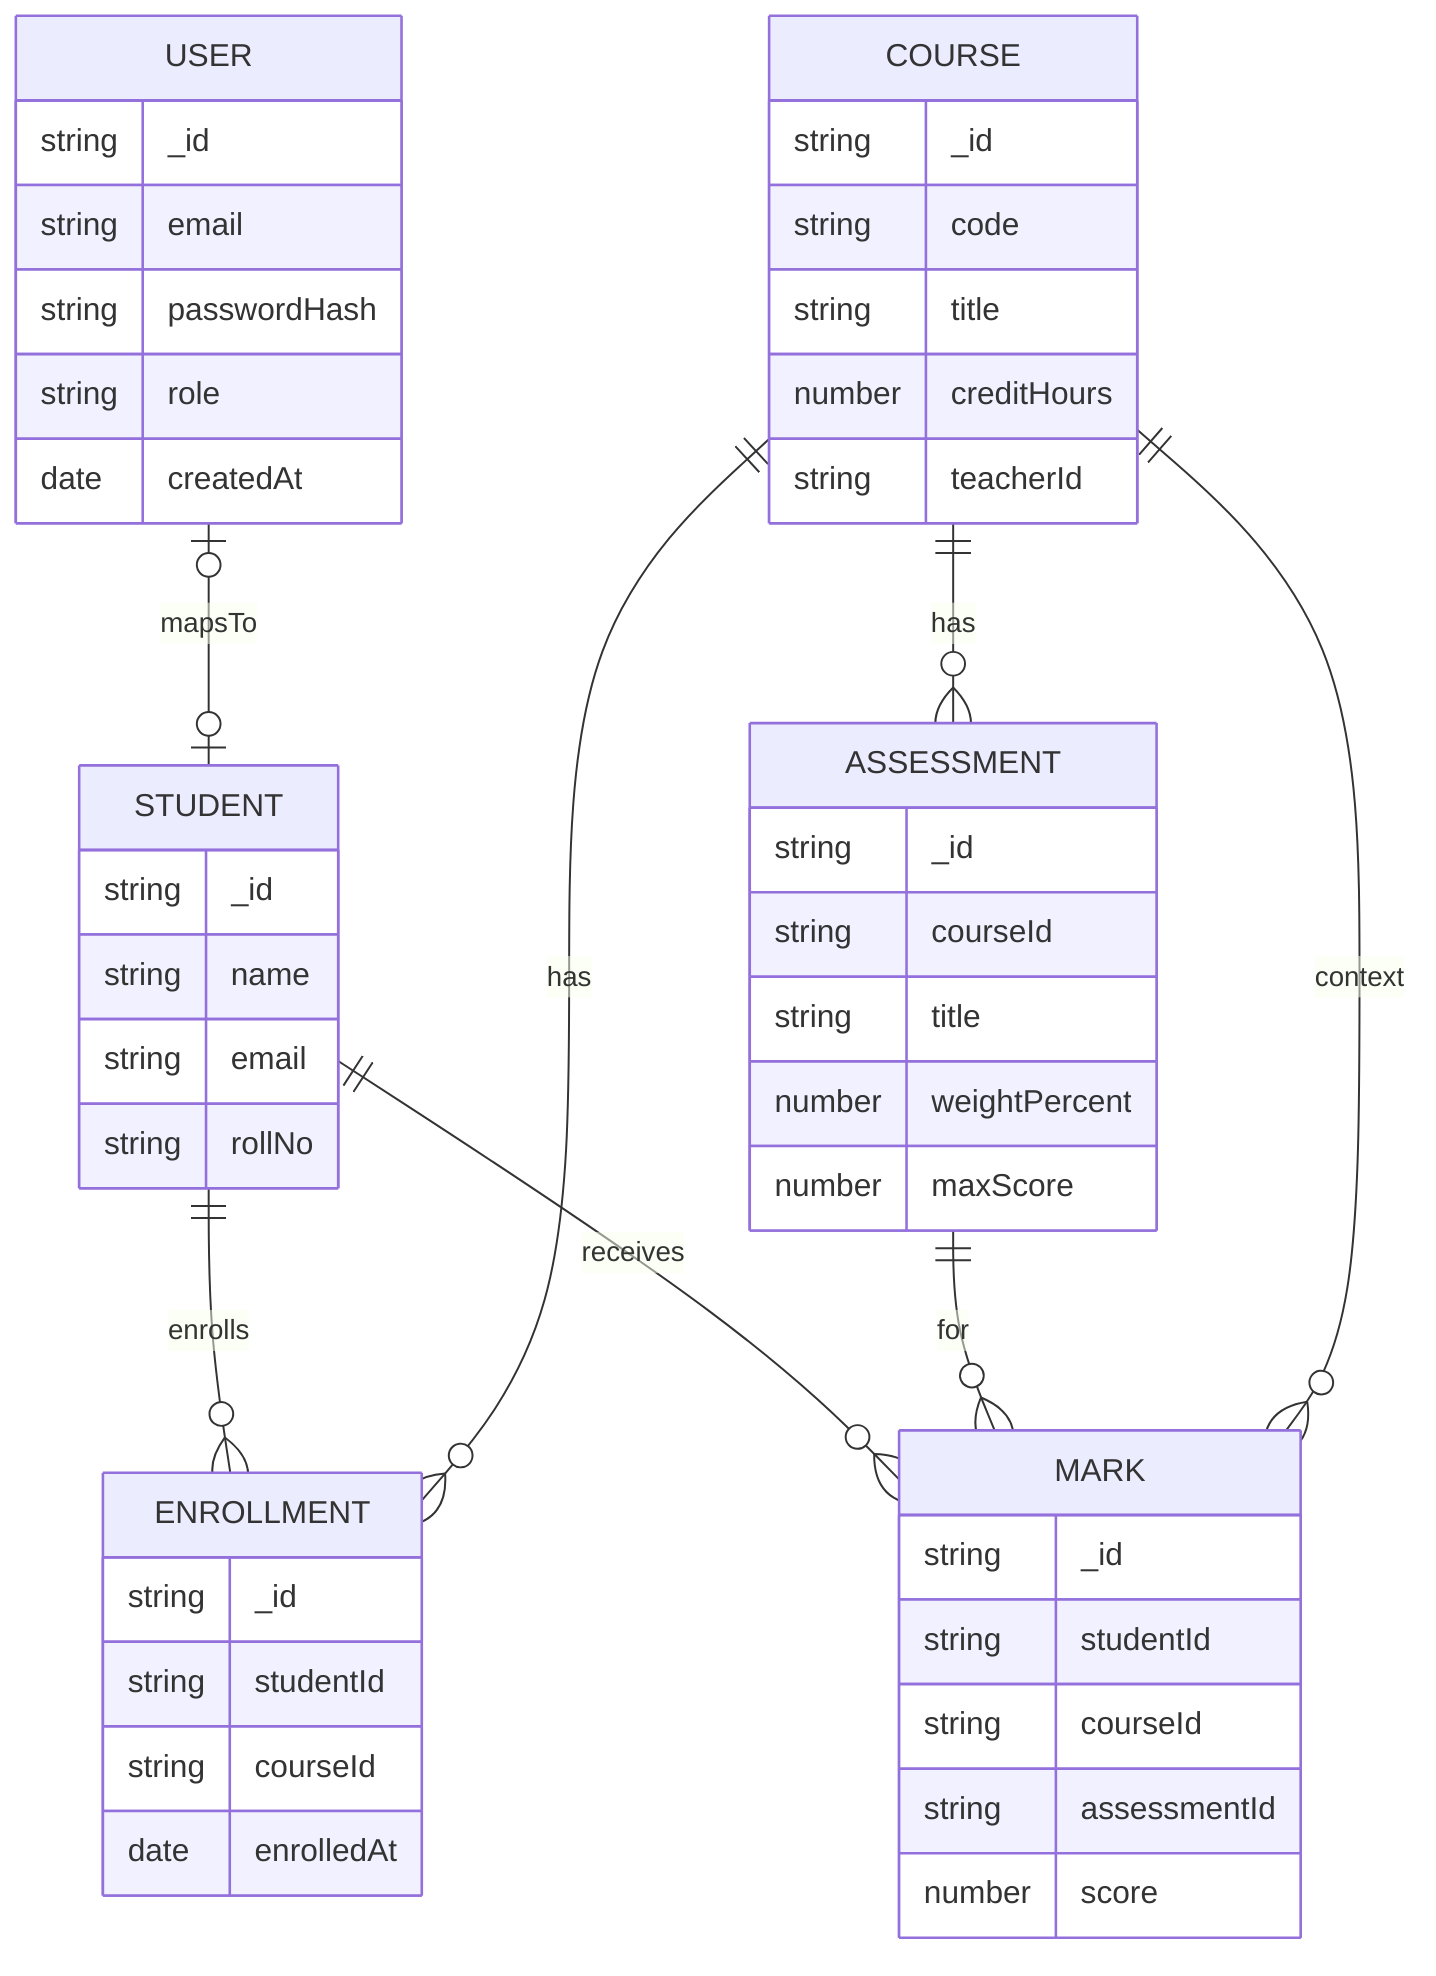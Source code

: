 erDiagram
  USER {
    string _id
    string email
    string passwordHash
    string role
    date createdAt
  }
  STUDENT {
    string _id
    string name
    string email
    string rollNo
  }
  COURSE {
    string _id
    string code
    string title
    number creditHours
    string teacherId
  }
  ENROLLMENT {
    string _id
    string studentId
    string courseId
    date enrolledAt
  }
  ASSESSMENT {
    string _id
    string courseId
    string title
    number weightPercent
    number maxScore
  }
  MARK {
    string _id
    string studentId
    string courseId
    string assessmentId
    number score
  }

  STUDENT ||--o{ ENROLLMENT : enrolls
  COURSE  ||--o{ ENROLLMENT : has
  COURSE  ||--o{ ASSESSMENT : has
  STUDENT ||--o{ MARK : receives
  ASSESSMENT ||--o{ MARK : for
  COURSE ||--o{ MARK : context
  USER o|--o| STUDENT : mapsTo